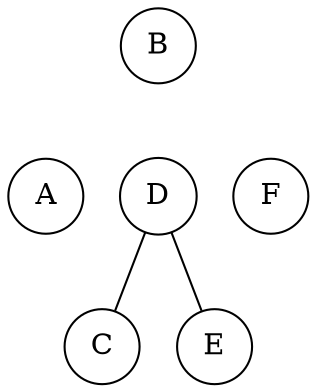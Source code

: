 graph arvore_c {
	node [shape=circle]
	B -- A [style=invisible]
	B -- D [style=invisible]
	B -- F [style=invisible]
	D -- C
	D -- E
}
